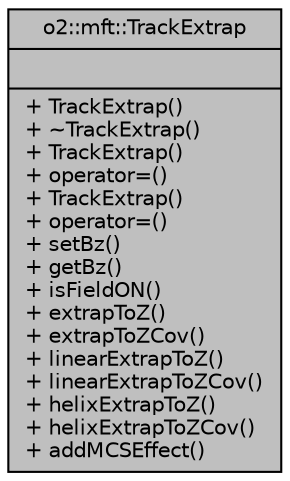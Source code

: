 digraph "o2::mft::TrackExtrap"
{
 // INTERACTIVE_SVG=YES
  bgcolor="transparent";
  edge [fontname="Helvetica",fontsize="10",labelfontname="Helvetica",labelfontsize="10"];
  node [fontname="Helvetica",fontsize="10",shape=record];
  Node1 [label="{o2::mft::TrackExtrap\n||+ TrackExtrap()\l+ ~TrackExtrap()\l+ TrackExtrap()\l+ operator=()\l+ TrackExtrap()\l+ operator=()\l+ setBz()\l+ getBz()\l+ isFieldON()\l+ extrapToZ()\l+ extrapToZCov()\l+ linearExtrapToZ()\l+ linearExtrapToZCov()\l+ helixExtrapToZ()\l+ helixExtrapToZCov()\l+ addMCSEffect()\l}",height=0.2,width=0.4,color="black", fillcolor="grey75", style="filled", fontcolor="black"];
}
